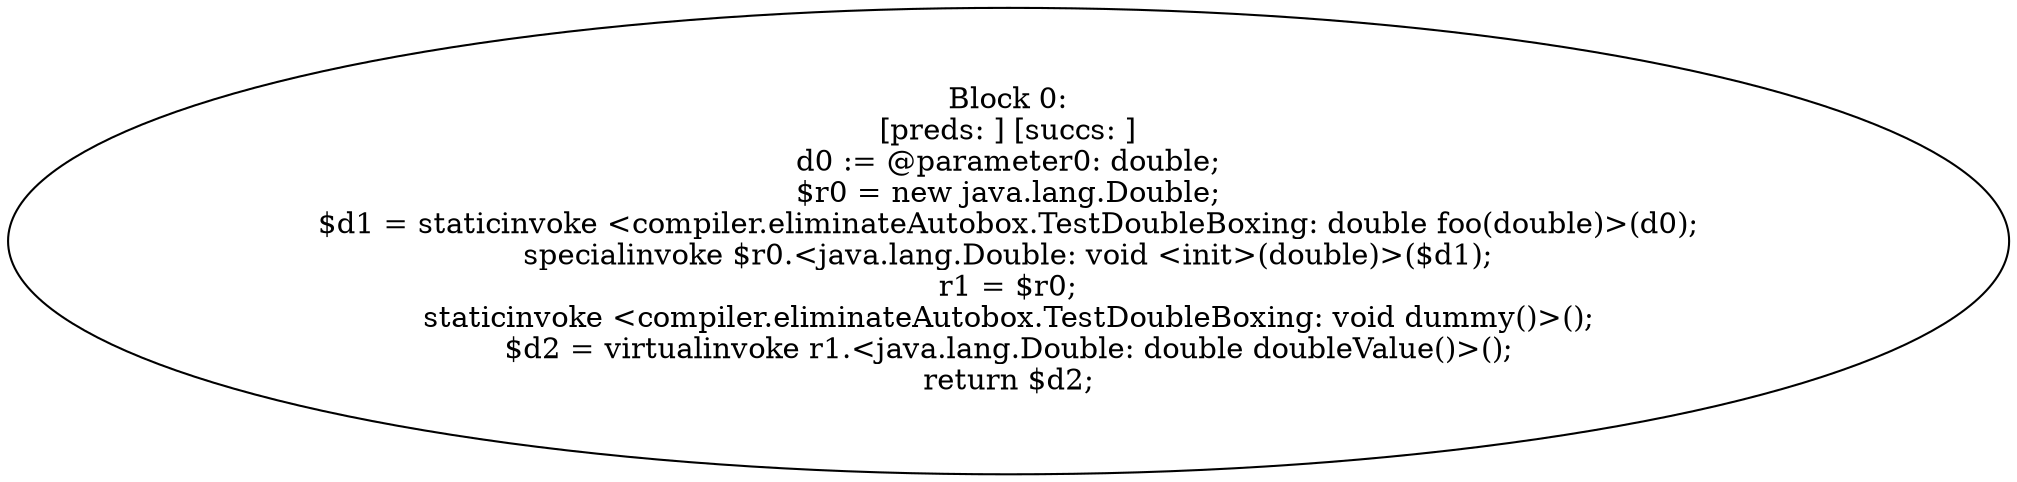 digraph "unitGraph" {
    "Block 0:
[preds: ] [succs: ]
d0 := @parameter0: double;
$r0 = new java.lang.Double;
$d1 = staticinvoke <compiler.eliminateAutobox.TestDoubleBoxing: double foo(double)>(d0);
specialinvoke $r0.<java.lang.Double: void <init>(double)>($d1);
r1 = $r0;
staticinvoke <compiler.eliminateAutobox.TestDoubleBoxing: void dummy()>();
$d2 = virtualinvoke r1.<java.lang.Double: double doubleValue()>();
return $d2;
"
}

